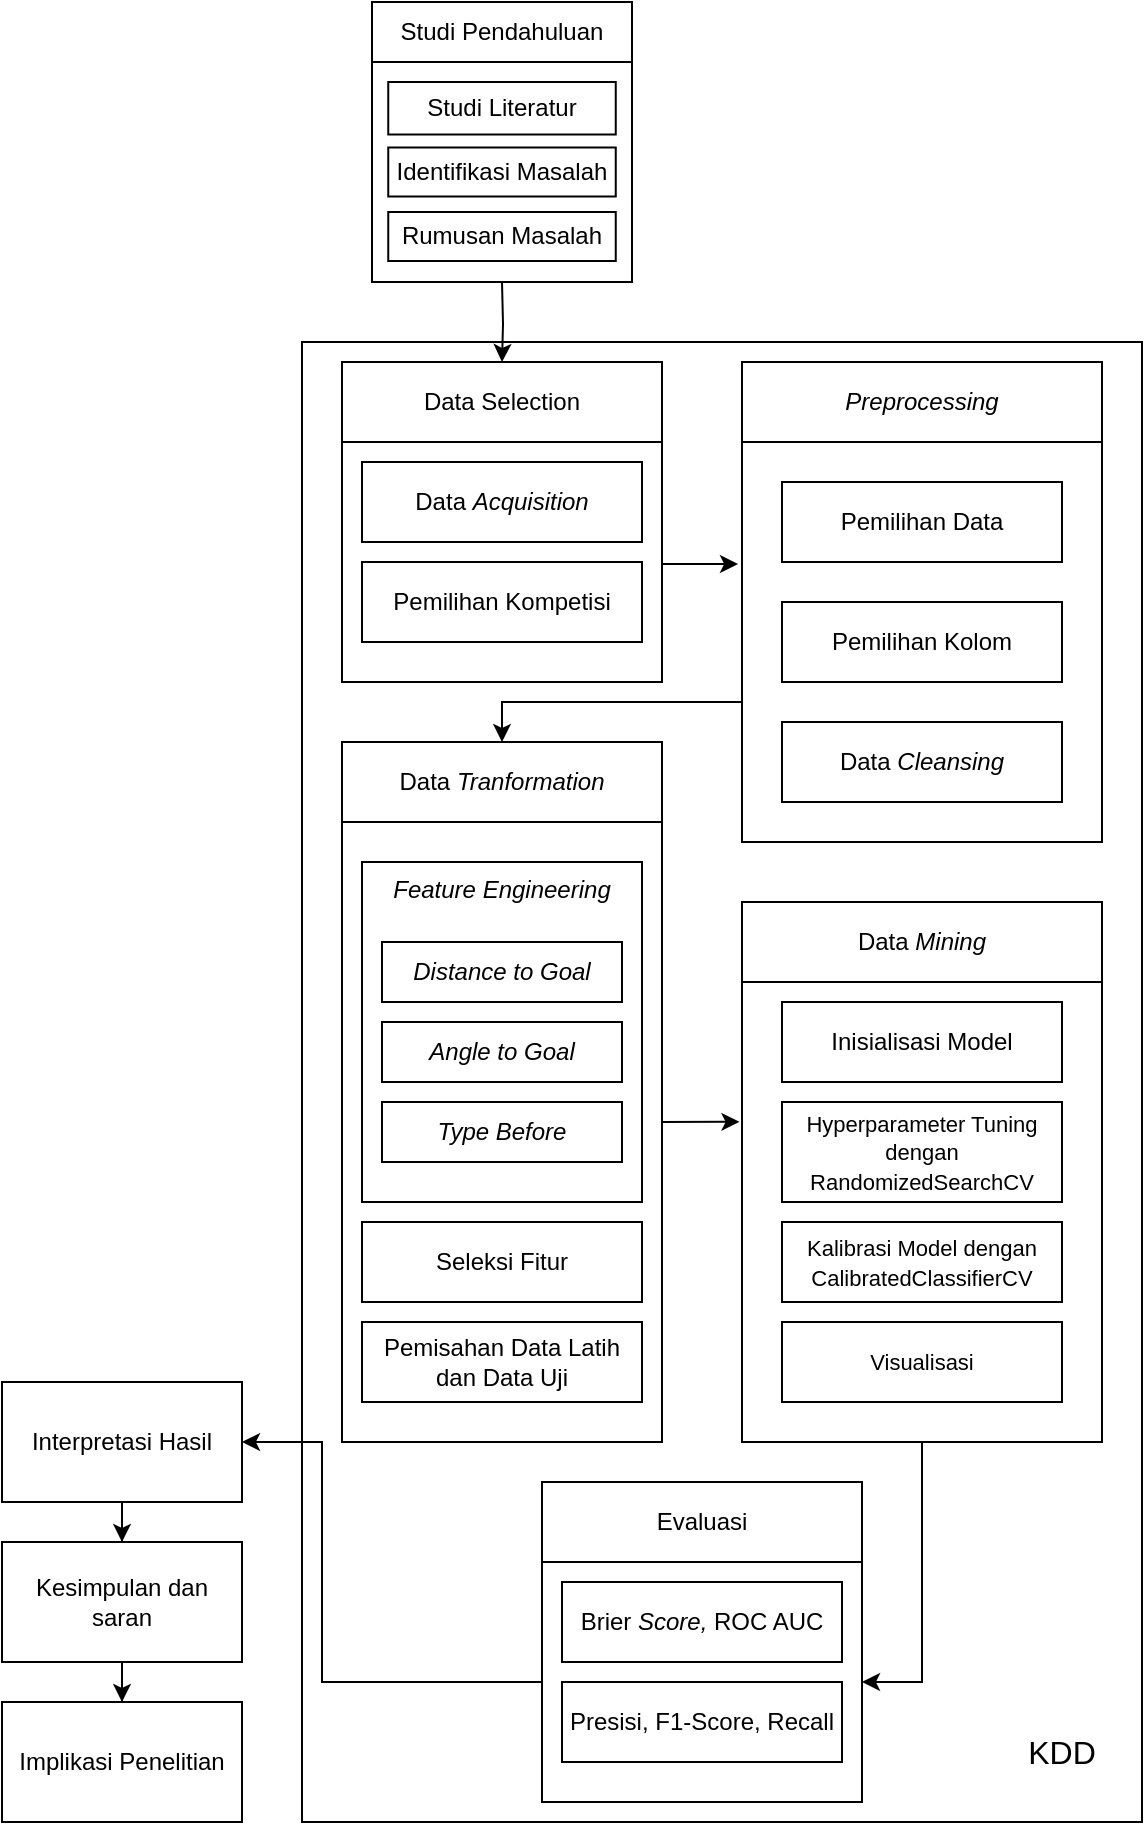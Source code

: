 <mxfile version="27.0.9">
  <diagram name="Page-1" id="-3GfilGTaR90cYOSTtcZ">
    <mxGraphModel dx="498" dy="302" grid="1" gridSize="10" guides="1" tooltips="1" connect="1" arrows="1" fold="1" page="1" pageScale="1" pageWidth="827" pageHeight="1169" math="0" shadow="0">
      <root>
        <mxCell id="0" />
        <mxCell id="1" parent="0" />
        <mxCell id="saLwknA0GXNG7D1MmVOP-2" value="" style="rounded=0;whiteSpace=wrap;html=1;fillColor=none;" parent="1" vertex="1">
          <mxGeometry x="340" y="350" width="420" height="740" as="geometry" />
        </mxCell>
        <mxCell id="fY_PDfn8Z0zGqyVEPL1E-4" value="" style="rounded=0;whiteSpace=wrap;html=1;fillColor=none;" parent="1" vertex="1">
          <mxGeometry x="360" y="590" width="160" height="310" as="geometry" />
        </mxCell>
        <mxCell id="saLwknA0GXNG7D1MmVOP-12" style="edgeStyle=orthogonalEdgeStyle;rounded=0;orthogonalLoop=1;jettySize=auto;html=1;entryX=0.5;entryY=0;entryDx=0;entryDy=0;" parent="1" target="saLwknA0GXNG7D1MmVOP-8" edge="1">
          <mxGeometry relative="1" as="geometry">
            <mxPoint x="440" y="320" as="sourcePoint" />
          </mxGeometry>
        </mxCell>
        <mxCell id="fY_PDfn8Z0zGqyVEPL1E-1" value="Data&amp;nbsp;&lt;i&gt;Tranformation&lt;/i&gt;" style="rounded=0;whiteSpace=wrap;html=1;fillColor=none;" parent="1" vertex="1">
          <mxGeometry x="360" y="550" width="160" height="40" as="geometry" />
        </mxCell>
        <mxCell id="fY_PDfn8Z0zGqyVEPL1E-2" value="&lt;i&gt;Feature Engineering&lt;/i&gt;" style="rounded=0;whiteSpace=wrap;html=1;fillColor=none;labelPosition=center;verticalLabelPosition=middle;align=center;verticalAlign=top;" parent="1" vertex="1">
          <mxGeometry x="370" y="610" width="140" height="170" as="geometry" />
        </mxCell>
        <mxCell id="fY_PDfn8Z0zGqyVEPL1E-3" value="Seleksi Fitur" style="rounded=0;whiteSpace=wrap;html=1;fillColor=none;" parent="1" vertex="1">
          <mxGeometry x="370" y="790" width="140" height="40" as="geometry" />
        </mxCell>
        <mxCell id="fY_PDfn8Z0zGqyVEPL1E-5" value="Pemisahan Data Latih dan Data Uji" style="rounded=0;whiteSpace=wrap;html=1;fillColor=none;" parent="1" vertex="1">
          <mxGeometry x="370" y="840" width="140" height="40" as="geometry" />
        </mxCell>
        <mxCell id="fY_PDfn8Z0zGqyVEPL1E-8" style="edgeStyle=orthogonalEdgeStyle;rounded=0;orthogonalLoop=1;jettySize=auto;html=1;exitX=0;exitY=0.5;exitDx=0;exitDy=0;entryX=0.5;entryY=0;entryDx=0;entryDy=0;" parent="1" source="saLwknA0GXNG7D1MmVOP-14" target="fY_PDfn8Z0zGqyVEPL1E-1" edge="1">
          <mxGeometry relative="1" as="geometry">
            <Array as="points">
              <mxPoint x="560" y="530" />
              <mxPoint x="440" y="530" />
            </Array>
          </mxGeometry>
        </mxCell>
        <mxCell id="fY_PDfn8Z0zGqyVEPL1E-9" value="Data &lt;i&gt;Mining&lt;/i&gt;" style="rounded=0;whiteSpace=wrap;html=1;fillColor=none;" parent="1" vertex="1">
          <mxGeometry x="560" y="630" width="180" height="40" as="geometry" />
        </mxCell>
        <mxCell id="fY_PDfn8Z0zGqyVEPL1E-12" value="" style="rounded=0;whiteSpace=wrap;html=1;fillColor=none;" parent="1" vertex="1">
          <mxGeometry x="560" y="670" width="180" height="230" as="geometry" />
        </mxCell>
        <mxCell id="fY_PDfn8Z0zGqyVEPL1E-10" value="Inisialisasi Model" style="rounded=0;whiteSpace=wrap;html=1;fillColor=none;" parent="1" vertex="1">
          <mxGeometry x="580" y="680" width="140" height="40" as="geometry" />
        </mxCell>
        <mxCell id="fY_PDfn8Z0zGqyVEPL1E-11" value="&lt;font style=&quot;font-size: 11px;&quot;&gt;Hyperparameter Tuning dengan RandomizedSearchCV&lt;/font&gt;" style="rounded=0;whiteSpace=wrap;html=1;fillColor=none;" parent="1" vertex="1">
          <mxGeometry x="580" y="730" width="140" height="50" as="geometry" />
        </mxCell>
        <mxCell id="fY_PDfn8Z0zGqyVEPL1E-14" value="&lt;font style=&quot;font-size: 11px;&quot;&gt;Kalibrasi Model dengan CalibratedClassifierCV&lt;/font&gt;" style="rounded=0;whiteSpace=wrap;html=1;fillColor=none;" parent="1" vertex="1">
          <mxGeometry x="580" y="790" width="140" height="40" as="geometry" />
        </mxCell>
        <mxCell id="fY_PDfn8Z0zGqyVEPL1E-15" value="&lt;font style=&quot;font-size: 11px;&quot;&gt;Visualisasi&lt;/font&gt;" style="rounded=0;whiteSpace=wrap;html=1;fillColor=none;" parent="1" vertex="1">
          <mxGeometry x="580" y="840" width="140" height="40" as="geometry" />
        </mxCell>
        <mxCell id="fY_PDfn8Z0zGqyVEPL1E-16" value="Evaluasi" style="rounded=0;whiteSpace=wrap;html=1;fillColor=none;" parent="1" vertex="1">
          <mxGeometry x="460" y="920" width="160" height="40" as="geometry" />
        </mxCell>
        <mxCell id="fY_PDfn8Z0zGqyVEPL1E-26" style="edgeStyle=orthogonalEdgeStyle;rounded=0;orthogonalLoop=1;jettySize=auto;html=1;exitX=0;exitY=0.5;exitDx=0;exitDy=0;entryX=1;entryY=0.5;entryDx=0;entryDy=0;" parent="1" source="fY_PDfn8Z0zGqyVEPL1E-17" target="fY_PDfn8Z0zGqyVEPL1E-24" edge="1">
          <mxGeometry relative="1" as="geometry">
            <Array as="points">
              <mxPoint x="350" y="1020" />
              <mxPoint x="350" y="900" />
            </Array>
          </mxGeometry>
        </mxCell>
        <mxCell id="fY_PDfn8Z0zGqyVEPL1E-17" value="" style="rounded=0;whiteSpace=wrap;html=1;fillColor=none;" parent="1" vertex="1">
          <mxGeometry x="460" y="960" width="160" height="120" as="geometry" />
        </mxCell>
        <mxCell id="fY_PDfn8Z0zGqyVEPL1E-18" value="Presisi, F1-Score, Recall" style="rounded=0;whiteSpace=wrap;html=1;fillColor=none;" parent="1" vertex="1">
          <mxGeometry x="470" y="1020" width="140" height="40" as="geometry" />
        </mxCell>
        <mxCell id="fY_PDfn8Z0zGqyVEPL1E-19" value="Brier &lt;i&gt;Score,&amp;nbsp;&lt;/i&gt;ROC AUC" style="rounded=0;whiteSpace=wrap;html=1;fillColor=none;" parent="1" vertex="1">
          <mxGeometry x="470" y="970" width="140" height="40" as="geometry" />
        </mxCell>
        <mxCell id="fY_PDfn8Z0zGqyVEPL1E-21" style="edgeStyle=orthogonalEdgeStyle;rounded=0;orthogonalLoop=1;jettySize=auto;html=1;exitX=0.5;exitY=1;exitDx=0;exitDy=0;entryX=1;entryY=0.5;entryDx=0;entryDy=0;" parent="1" source="fY_PDfn8Z0zGqyVEPL1E-12" target="fY_PDfn8Z0zGqyVEPL1E-17" edge="1">
          <mxGeometry relative="1" as="geometry">
            <mxPoint x="540" y="1020" as="targetPoint" />
            <Array as="points">
              <mxPoint x="650" y="1020" />
            </Array>
          </mxGeometry>
        </mxCell>
        <mxCell id="fY_PDfn8Z0zGqyVEPL1E-23" value="" style="group" parent="1" vertex="1" connectable="0">
          <mxGeometry x="360" y="360" width="160" height="160" as="geometry" />
        </mxCell>
        <mxCell id="saLwknA0GXNG7D1MmVOP-8" value="Data Selection" style="rounded=0;whiteSpace=wrap;html=1;fillColor=none;" parent="fY_PDfn8Z0zGqyVEPL1E-23" vertex="1">
          <mxGeometry width="160" height="40" as="geometry" />
        </mxCell>
        <mxCell id="saLwknA0GXNG7D1MmVOP-9" value="" style="rounded=0;whiteSpace=wrap;html=1;fillColor=none;" parent="fY_PDfn8Z0zGqyVEPL1E-23" vertex="1">
          <mxGeometry y="40" width="160" height="120" as="geometry" />
        </mxCell>
        <mxCell id="saLwknA0GXNG7D1MmVOP-10" value="Data&amp;nbsp;&lt;i&gt;Acquisition&lt;/i&gt;" style="rounded=0;whiteSpace=wrap;html=1;fillColor=none;" parent="fY_PDfn8Z0zGqyVEPL1E-23" vertex="1">
          <mxGeometry x="10" y="50" width="140" height="40" as="geometry" />
        </mxCell>
        <mxCell id="saLwknA0GXNG7D1MmVOP-11" value="Pemilihan Kompetisi" style="rounded=0;whiteSpace=wrap;html=1;fillColor=none;" parent="fY_PDfn8Z0zGqyVEPL1E-23" vertex="1">
          <mxGeometry x="10" y="100" width="140" height="40" as="geometry" />
        </mxCell>
        <mxCell id="fY_PDfn8Z0zGqyVEPL1E-27" style="edgeStyle=orthogonalEdgeStyle;rounded=0;orthogonalLoop=1;jettySize=auto;html=1;" parent="1" source="fY_PDfn8Z0zGqyVEPL1E-24" target="fY_PDfn8Z0zGqyVEPL1E-25" edge="1">
          <mxGeometry relative="1" as="geometry" />
        </mxCell>
        <mxCell id="fY_PDfn8Z0zGqyVEPL1E-24" value="Interpretasi Hasil" style="rounded=0;whiteSpace=wrap;html=1;fillColor=none;" parent="1" vertex="1">
          <mxGeometry x="190" y="870" width="120" height="60" as="geometry" />
        </mxCell>
        <mxCell id="_rzOTB0SLPU54-YsaPOa-13" value="" style="edgeStyle=orthogonalEdgeStyle;rounded=0;orthogonalLoop=1;jettySize=auto;html=1;" edge="1" parent="1" source="fY_PDfn8Z0zGqyVEPL1E-25" target="_rzOTB0SLPU54-YsaPOa-12">
          <mxGeometry relative="1" as="geometry" />
        </mxCell>
        <mxCell id="fY_PDfn8Z0zGqyVEPL1E-25" value="Kesimpulan dan saran" style="rounded=0;whiteSpace=wrap;html=1;fillColor=none;" parent="1" vertex="1">
          <mxGeometry x="190" y="950" width="120" height="60" as="geometry" />
        </mxCell>
        <mxCell id="saLwknA0GXNG7D1MmVOP-13" value="&lt;i&gt;Preprocessing&lt;/i&gt;" style="rounded=0;whiteSpace=wrap;html=1;fillColor=none;" parent="1" vertex="1">
          <mxGeometry x="560" y="360" width="180" height="40" as="geometry" />
        </mxCell>
        <mxCell id="saLwknA0GXNG7D1MmVOP-14" value="" style="rounded=0;whiteSpace=wrap;html=1;fillColor=none;" parent="1" vertex="1">
          <mxGeometry x="560" y="400" width="180" height="200" as="geometry" />
        </mxCell>
        <mxCell id="saLwknA0GXNG7D1MmVOP-16" value="Pemilihan Data" style="rounded=0;whiteSpace=wrap;html=1;fillColor=none;" parent="1" vertex="1">
          <mxGeometry x="580" y="420" width="140" height="40" as="geometry" />
        </mxCell>
        <mxCell id="saLwknA0GXNG7D1MmVOP-17" value="Pemilihan Kolom" style="rounded=0;whiteSpace=wrap;html=1;fillColor=none;" parent="1" vertex="1">
          <mxGeometry x="580" y="480" width="140" height="40" as="geometry" />
        </mxCell>
        <mxCell id="saLwknA0GXNG7D1MmVOP-18" value="Data&amp;nbsp;&lt;i&gt;Cleansing&lt;/i&gt;" style="rounded=0;whiteSpace=wrap;html=1;fillColor=none;" parent="1" vertex="1">
          <mxGeometry x="580" y="540" width="140" height="40" as="geometry" />
        </mxCell>
        <mxCell id="zEOrl4fAI5hLgK5-kjCN-1" value="&lt;i&gt;Distance to Goal&lt;/i&gt;" style="rounded=0;whiteSpace=wrap;html=1;fillColor=none;" parent="1" vertex="1">
          <mxGeometry x="380" y="650" width="120" height="30" as="geometry" />
        </mxCell>
        <mxCell id="zEOrl4fAI5hLgK5-kjCN-2" value="&lt;i&gt;Angle to Goal&lt;/i&gt;" style="rounded=0;whiteSpace=wrap;html=1;fillColor=none;" parent="1" vertex="1">
          <mxGeometry x="380" y="690" width="120" height="30" as="geometry" />
        </mxCell>
        <mxCell id="zEOrl4fAI5hLgK5-kjCN-3" value="&lt;i&gt;Type Before&lt;/i&gt;" style="rounded=0;whiteSpace=wrap;html=1;fillColor=none;" parent="1" vertex="1">
          <mxGeometry x="380" y="730" width="120" height="30" as="geometry" />
        </mxCell>
        <mxCell id="zEOrl4fAI5hLgK5-kjCN-6" style="edgeStyle=orthogonalEdgeStyle;rounded=0;orthogonalLoop=1;jettySize=auto;html=1;exitX=1;exitY=0.5;exitDx=0;exitDy=0;entryX=-0.011;entryY=0.305;entryDx=0;entryDy=0;entryPerimeter=0;" parent="1" source="saLwknA0GXNG7D1MmVOP-9" target="saLwknA0GXNG7D1MmVOP-14" edge="1">
          <mxGeometry relative="1" as="geometry">
            <Array as="points">
              <mxPoint x="520" y="461" />
            </Array>
            <mxPoint x="640" y="475" as="sourcePoint" />
            <mxPoint x="520" y="525" as="targetPoint" />
          </mxGeometry>
        </mxCell>
        <mxCell id="zEOrl4fAI5hLgK5-kjCN-7" style="rounded=0;orthogonalLoop=1;jettySize=auto;html=1;entryX=-0.007;entryY=0.304;entryDx=0;entryDy=0;entryPerimeter=0;" parent="1" target="fY_PDfn8Z0zGqyVEPL1E-12" edge="1">
          <mxGeometry relative="1" as="geometry">
            <mxPoint x="520" y="740" as="sourcePoint" />
            <mxPoint x="580" y="751" as="targetPoint" />
          </mxGeometry>
        </mxCell>
        <mxCell id="_rzOTB0SLPU54-YsaPOa-1" value="" style="group" vertex="1" connectable="0" parent="1">
          <mxGeometry x="375" y="180" width="130" height="140" as="geometry" />
        </mxCell>
        <mxCell id="_rzOTB0SLPU54-YsaPOa-2" value="Studi Pendahuluan" style="rounded=0;whiteSpace=wrap;html=1;fillColor=none;" vertex="1" parent="_rzOTB0SLPU54-YsaPOa-1">
          <mxGeometry width="130" height="30" as="geometry" />
        </mxCell>
        <mxCell id="_rzOTB0SLPU54-YsaPOa-3" value="" style="rounded=0;whiteSpace=wrap;html=1;fillColor=none;" vertex="1" parent="_rzOTB0SLPU54-YsaPOa-1">
          <mxGeometry y="30" width="130" height="110" as="geometry" />
        </mxCell>
        <mxCell id="_rzOTB0SLPU54-YsaPOa-4" value="Studi Literatur" style="rounded=0;whiteSpace=wrap;html=1;fillColor=none;" vertex="1" parent="_rzOTB0SLPU54-YsaPOa-1">
          <mxGeometry x="8.125" y="40" width="113.75" height="26.25" as="geometry" />
        </mxCell>
        <mxCell id="_rzOTB0SLPU54-YsaPOa-5" value="&lt;div&gt;Identifikasi Masalah&lt;/div&gt;" style="rounded=0;whiteSpace=wrap;html=1;fillColor=none;" vertex="1" parent="_rzOTB0SLPU54-YsaPOa-1">
          <mxGeometry x="8.125" y="72.75" width="113.75" height="24.5" as="geometry" />
        </mxCell>
        <mxCell id="_rzOTB0SLPU54-YsaPOa-11" value="Rumusan Masalah" style="rounded=0;whiteSpace=wrap;html=1;fillColor=none;" vertex="1" parent="_rzOTB0SLPU54-YsaPOa-1">
          <mxGeometry x="8.125" y="105" width="113.75" height="24.5" as="geometry" />
        </mxCell>
        <mxCell id="_rzOTB0SLPU54-YsaPOa-12" value="Implikasi Penelitian" style="rounded=0;whiteSpace=wrap;html=1;fillColor=none;" vertex="1" parent="1">
          <mxGeometry x="190" y="1030" width="120" height="60" as="geometry" />
        </mxCell>
        <mxCell id="_rzOTB0SLPU54-YsaPOa-14" value="KDD" style="text;html=1;align=center;verticalAlign=middle;whiteSpace=wrap;rounded=0;fontSize=16;" vertex="1" parent="1">
          <mxGeometry x="690" y="1040" width="60" height="30" as="geometry" />
        </mxCell>
      </root>
    </mxGraphModel>
  </diagram>
</mxfile>
